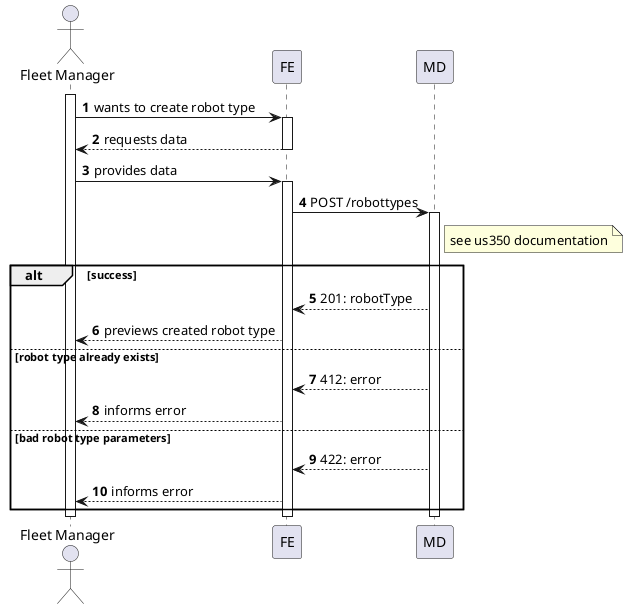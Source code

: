 @startuml
autonumber

actor "Fleet Manager" as usr

participant "FE" as ui

participant "MD" as md

activate usr
    usr -> ui : wants to create robot type
    activate ui
        ui --> usr : requests data
    deactivate ui

    usr -> ui : provides data
    activate ui
        ui -> md : POST /robottypes

        activate md
        note right of md : see us350 documentation
        alt success
            md --> ui : 201: robotType
            ui --> usr : previews created robot type
        else robot type already exists
            md --> ui : 412: error
            ui --> usr : informs error
        else bad robot type parameters
            md --> ui : 422: error
            ui --> usr : informs error
        end
        deactivate md

    deactivate ui
deactivate usr

@enduml
